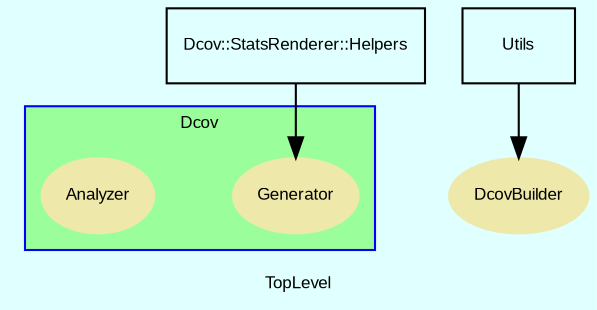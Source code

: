 digraph TopLevel {
    label = "TopLevel"
    compound = true
    fontname = Arial
    fontsize = 8
    bgcolor = lightcyan1
    node [
        color = black,
        fontname = Arial,
        fontsize = 8
    ]

    Dcov__StatsRenderer__Helpers [
        shape = box,
        URL = "classes/Dcov/StatsRenderer/Helpers.html",
        label = "Dcov::StatsRenderer::Helpers"
    ]

    Dcov__StatsRenderer__Helpers -> Dcov__Generator [

    ]

    subgraph cluster_Dcov {
        label = "Dcov"
        fillcolor = palegreen1
        URL = "classes/Dcov.html"
        color = blue
        fontname = Arial
        style = filled
        Dcov [
            shape = plaintext,
            height = 0.01,
            width = 0.01,
            label = ""
        ]

        Dcov__Generator [
            fontcolor = black,
            shape = ellipse,
            URL = "classes/Dcov/Generator.html",
            color = palegoldenrod,
            style = filled,
            label = "Generator"
        ]

        Dcov__Analyzer [
            fontcolor = black,
            shape = ellipse,
            URL = "classes/Dcov/Analyzer.html",
            color = palegoldenrod,
            style = filled,
            label = "Analyzer"
        ]

    }

    DcovBuilder [
        fontcolor = black,
        shape = ellipse,
        URL = "classes/DcovBuilder.html",
        color = palegoldenrod,
        style = filled,
        label = "DcovBuilder"
    ]

    Utils [
        shape = box,
        URL = "classes/Utils.html",
        label = "Utils"
    ]

    Utils -> DcovBuilder [

    ]

}

